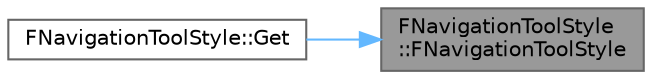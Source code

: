 digraph "FNavigationToolStyle::FNavigationToolStyle"
{
 // INTERACTIVE_SVG=YES
 // LATEX_PDF_SIZE
  bgcolor="transparent";
  edge [fontname=Helvetica,fontsize=10,labelfontname=Helvetica,labelfontsize=10];
  node [fontname=Helvetica,fontsize=10,shape=box,height=0.2,width=0.4];
  rankdir="RL";
  Node1 [id="Node000001",label="FNavigationToolStyle\l::FNavigationToolStyle",height=0.2,width=0.4,color="gray40", fillcolor="grey60", style="filled", fontcolor="black",tooltip=" "];
  Node1 -> Node2 [id="edge1_Node000001_Node000002",dir="back",color="steelblue1",style="solid",tooltip=" "];
  Node2 [id="Node000002",label="FNavigationToolStyle::Get",height=0.2,width=0.4,color="grey40", fillcolor="white", style="filled",URL="$d6/d9a/classFNavigationToolStyle.html#abd75a940c0d09c6e8d0bce540cfcbb22",tooltip=" "];
}
